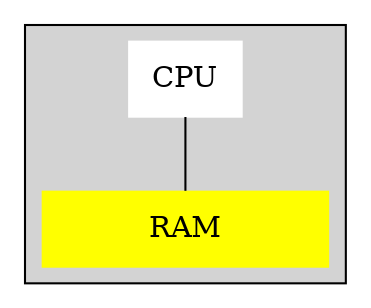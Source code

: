 graph single_cpu {

rankdir=TB;
splines=ortho;
node[shape=box];

subgraph cluster_1 {
    style=filled;
	node [style=filled, color=white];
    cpu1[label="CPU"];
    r1 [width=1.9, label="RAM", color=yellow];
}

cpu1 -- r1;

}

